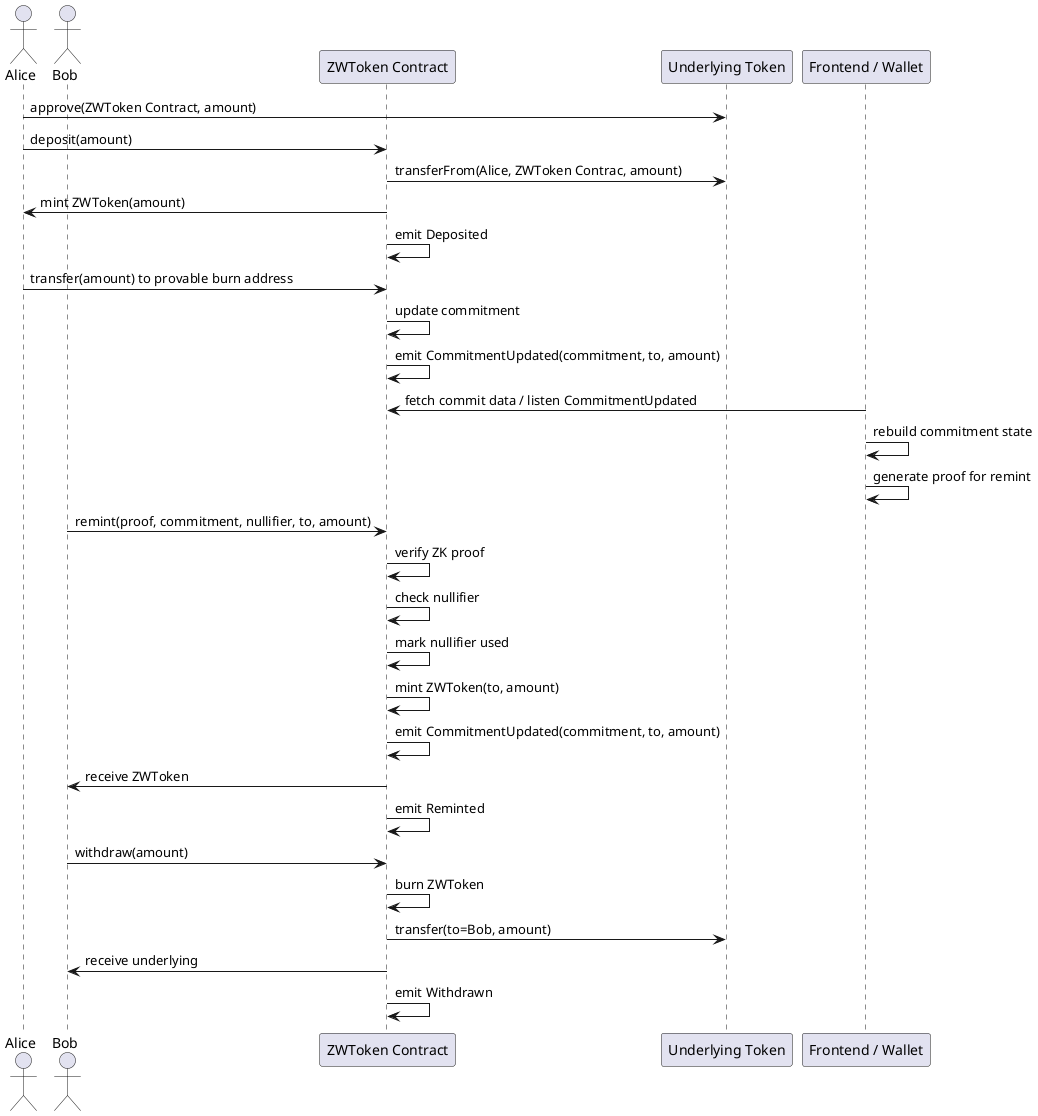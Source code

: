 ```uml
@startuml
actor Alice
actor Bob
participant "ZWToken Contract" as ZW
participant "Underlying Token" as U
participant "Frontend / Wallet" as FE

Alice -> U : approve(ZWToken Contract, amount)
Alice -> ZW : deposit(amount)
ZW -> U : transferFrom(Alice, ZWToken Contrac, amount)
ZW -> Alice : mint ZWToken(amount)
ZW -> ZW : emit Deposited

Alice -> ZW : transfer(amount) to provable burn address
ZW -> ZW : update commitment
ZW -> ZW : emit CommitmentUpdated(commitment, to, amount)

FE -> ZW : fetch commit data / listen CommitmentUpdated
FE -> FE : rebuild commitment state
FE -> FE : generate proof for remint

Bob -> ZW : remint(proof, commitment, nullifier, to, amount)
ZW -> ZW : verify ZK proof
ZW -> ZW : check nullifier
ZW -> ZW : mark nullifier used
ZW -> ZW : mint ZWToken(to, amount)
ZW -> ZW : emit CommitmentUpdated(commitment, to, amount)
ZW -> Bob : receive ZWToken
ZW -> ZW : emit Reminted

Bob -> ZW : withdraw(amount)
ZW -> ZW : burn ZWToken
ZW -> U : transfer(to=Bob, amount)
ZW -> Bob : receive underlying
ZW -> ZW : emit Withdrawn
@enduml
```